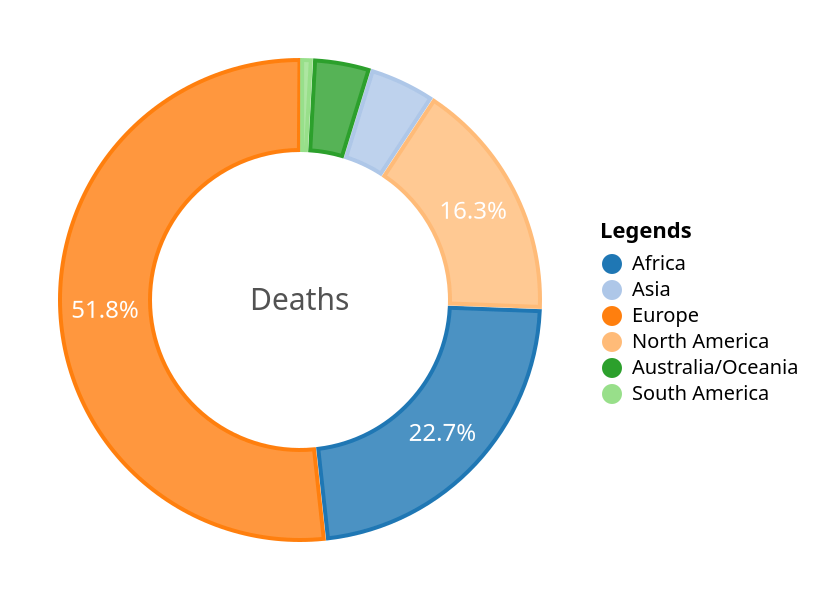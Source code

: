 {
  "$schema": "https://vega.github.io/schema/vega/v3.0.json",
  "width": 300,
  "height": 300,
  "autosize": "pad",
  "config": {"view": {"stroke": "transparent"}},
  "signals": [
    {"name": "startAngle", "value": 0},
    {"name": "endAngle", "value": 6.29},
    {"name": "padAngle", "value": 0},
    {"name": "sort", "value": true},
    {"name": "strokeWidth", "value": 2},
    {
      "name": "selected",
      "value": "",
      "on": [{"events": "mouseover", "update": "datum"}]
    }
  ],
  "data": [
    {
      "name": "table",
      "values": [
        {"Continent": "Africa", "Deaths": 147946},
        {"Continent": "Asia", "Deaths": 29527},
        {"Continent": "Europe", "Deaths": 338038},
        {"Continent": "North America", "Deaths": 106460},
        {"Continent": "Australia/Oceania", "Deaths": 25378},
        {"Continent": "South America", "Deaths": 5604}
      ],
      "transform": [
        {
          "type": "pie",
          "field": "Deaths",
          "startAngle": {"signal": "startAngle"},
          "endAngle": {"signal": "endAngle"},
          "sort": {"signal": "sort"}
        }
      ]
    },
    {
      "name": "fieldSum",
      "source": "table",
      "transform": [
        {
          "type": "aggregate",
          "fields": ["Deaths"],
          "ops": ["sum"],
          "as": ["sum"]
        }
      ]
    }
  ],
  "legends": [
    {
      "fill": "color",
      "title": "Legends",
      "orient": "none",
      "padding": {"value": 10},
      "encode": {
        "symbols": {"enter": {"fillOpacity": {"value": 1}}},
        "legend": {
          "update": {
            "x": {
              "signal": "(width / 2) + if(selected && selected.Continent == datum.Continent, if(width >= height, height, width) / 2 * 1.1 * 0.8, if(width >= height, height, width) / 2 * 0.8)",
              "offset": 20
            },
            "y": {"signal": "(height / 2)", "offset": -50}
          }
        }
      }
    }
  ],
  "scales": [
    {"name": "color", "type": "ordinal", "range": {"scheme": "category20"}}
  ],
  "marks": [
    {
      "type": "arc",
      "from": {"data": "table"},
      "encode": {
        "enter": {
          "fill": {"scale": "color", "field": "Continent"},
          "x": {"signal": "width / 2"},
          "y": {"signal": "height / 2"}
        },
        "update": {
          "startAngle": {"field": "startAngle"},
          "endAngle": {"field": "endAngle"},
          "padAngle": {
            "signal": "if(selected && selected.Continent == datum.Continent, 0.015, 0.015)"
          },
          "innerRadius": {
            "signal": "if(selected && selected.Continent == datum.Continent, if(width >= height, height, width) / 2 * 0.45, if(width >= height, height, width) / 2 * 0.5)"
          },
          "outerRadius": {
            "signal": "if(selected && selected.Continent == datum.Continent, if(width >= height, height, width) / 2 * 1.05 * 0.8, if(width >= height, height, width) / 2 * 0.8)"
          },
          "opacity": {
            "signal": "if(selected && selected.Continent !== datum.Continent, 1, 1)"
          },
          "stroke": {"signal": "scale('color', datum.Continent)"},
          "strokeWidth": {"signal": "strokeWidth"},
          "fillOpacity": {
            "signal": "if(selected && selected.Continent == datum.Continent, 0.8, 0.8)"
          },
          "tooltip": {
            "signal": "{'Continent': datum.Continent, 'Deaths': datum.Deaths}"
          }
        }
      }
    },
    {
      "type": "text",
      "encode": {
        "enter": {"fill": {"value": "#525252"}, "text": {"value": ""}},
        "update": {
          "opacity": {"value": 2},
          "x": {"signal": "width / 2"},
          "y": {"signal": "height / 2"},
          "align": {"value": "center"},
          "baseline": {"value": "middle"},
          "fontSize": {"signal": "if(width >= height, height, width) * 0.05"},
          "text": {"value": "Deaths"}
        }
      }
    },
    {
      "name": "mark_recovered",
      "type": "text",
      "from": {"data": "table"},
      "encode": {
        "enter": {
          "text": {
            "signal": "if(datum['endAngle'] - datum['startAngle'] < 0.3, '', format((datum['endAngle'] - datum['startAngle']) / (2 * PI), '.1%'))"
          },
          "x": {"signal": "if(width >= height, height, width) / 2"},
          "y": {"signal": "if(width >= height, height, width) / 2"},
          "radius": {
            "signal": "if(selected && selected.Continent == datum.Continent, if(width >= height, height, width) / 2 * 1.05 * 0.65, if(width >= height, height, width) / 2 * 0.65)"
          },
          "theta": {"signal": "(datum['startAngle'] + datum['endAngle'])/2"},
          "fill": {"value": "#FFFFFF"},
          "fontSize": {"value": 12},
          "align": {"value": "center"},
          "baseline": {"value": "middle"}
        }
      }
    }
  ]
}